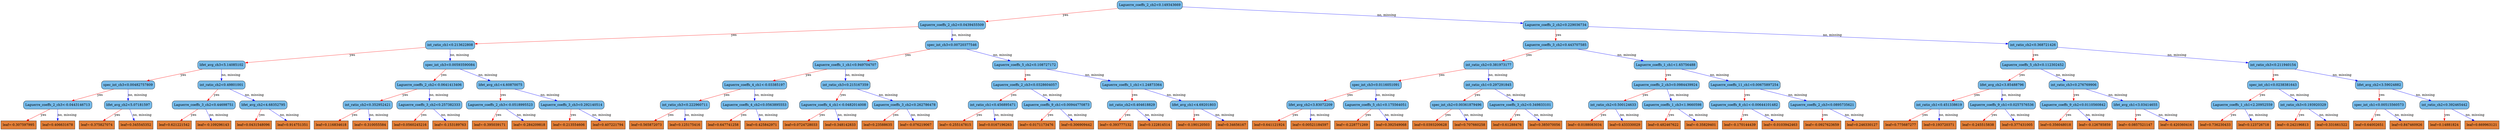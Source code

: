 digraph {
	graph [bb="0,0,8693,567",
		rankdir=TB
	];
	node [label="\N"];
	0	[fillcolor="#78bceb",
		height=0.5,
		label="Laguerre_coeffs_2_ch2<0.149343669",
		pos="4867.1,549",
		shape=box,
		style="filled, rounded",
		width=3.1076];
	1	[fillcolor="#78bceb",
		height=0.5,
		label="Laguerre_coeffs_2_ch2<0.0439455509",
		pos="3376.1,460.5",
		shape=box,
		style="filled, rounded",
		width=3.2014];
	0 -> 1	[color="#FF0000",
		label=yes,
		lp="4265.1,504.75",
		pos="e,3491.7,468.21 4754.8,541.48 4482.6,525.69 3789.5,485.48 3503,468.86"];
	2	[fillcolor="#78bceb",
		height=0.5,
		label="Laguerre_coeffs_2_ch2<0.229036734",
		pos="5625.1,460.5",
		shape=box,
		style="filled, rounded",
		width=3.1076];
	0 -> 2	[color="#0000FF",
		label="no, missing",
		lp="5346,504.75",
		pos="e,5513,474.3 4979.4,535.19 5119.2,519.24 5357.1,492.09 5501.8,475.57"];
	3	[fillcolor="#78bceb",
		height=0.5,
		label="int_ratio_ch1<0.213622808",
		pos="1562.1,372",
		shape=box,
		style="filled, rounded",
		width=2.3264];
	1 -> 3	[color="#FF0000",
		label=yes,
		lp="2641.1,416.25",
		pos="e,1646.3,377.01 3260.6,453.99 2926.6,438.06 1964.3,392.18 1657.4,377.54"];
	4	[fillcolor="#78bceb",
		height=0.5,
		label="spec_int_ch3<0.00720377546",
		pos="3376.1,372",
		shape=box,
		style="filled, rounded",
		width=2.5035];
	1 -> 4	[color="#0000FF",
		label="no, missing",
		lp="3408,416.25",
		pos="e,3376.1,390.35 3376.1,442.41 3376.1,430.76 3376.1,415.05 3376.1,401.52"];
	5	[fillcolor="#78bceb",
		height=0.5,
		label="Laguerre_coeffs_3_ch2<0.443707585",
		pos="5625.1,372",
		shape=box,
		style="filled, rounded",
		width=3.1076];
	2 -> 5	[color="#FF0000",
		label=yes,
		lp="5634.1,416.25",
		pos="e,5625.1,390.35 5625.1,442.41 5625.1,430.76 5625.1,415.05 5625.1,401.52"];
	6	[fillcolor="#78bceb",
		height=0.5,
		label="int_ratio_ch2<0.368721426",
		pos="7075.1,372",
		shape=box,
		style="filled, rounded",
		width=2.3264];
	2 -> 6	[color="#0000FF",
		label="no, missing",
		lp="6512,416.25",
		pos="e,6991.2,378.01 5737.4,452.8 6013.7,436.32 6722.8,394.02 6980,378.67"];
	7	[fillcolor="#78bceb",
		height=0.5,
		label="lifet_avg_ch3<5.14085102",
		pos="808.12,283.5",
		shape=box,
		style="filled, rounded",
		width=2.2639];
	3 -> 7	[color="#FF0000",
		label=yes,
		lp="1262.1,327.75",
		pos="e,889.97,293.89 1478.2,361.37 1336.1,345.07 1049.3,312.17 901.26,295.18"];
	8	[fillcolor="#78bceb",
		height=0.5,
		label="spec_int_ch3<0.00593590084",
		pos="1562.1,283.5",
		shape=box,
		style="filled, rounded",
		width=2.5035];
	3 -> 8	[color="#0000FF",
		label="no, missing",
		lp="1594,327.75",
		pos="e,1562.1,301.85 1562.1,353.91 1562.1,342.26 1562.1,326.55 1562.1,313.02"];
	9	[fillcolor="#78bceb",
		height=0.5,
		label="Laguerre_coeffs_1_ch1<0.949704707",
		pos="2924.1,283.5",
		shape=box,
		style="filled, rounded",
		width=3.1076];
	4 -> 9	[color="#FF0000",
		label=yes,
		lp="3200.1,327.75",
		pos="e,3015.5,301.99 3285.7,353.7 3211,339.39 3104.8,319.07 3026.8,304.15"];
	10	[fillcolor="#78bceb",
		height=0.5,
		label="Laguerre_coeffs_5_ch2<0.108727172",
		pos="3572.1,283.5",
		shape=box,
		style="filled, rounded",
		width=3.1076];
	4 -> 10	[color="#0000FF",
		label="no, missing",
		lp="3524,327.75",
		pos="e,3532.7,301.91 3415.3,353.7 3446.1,340.13 3489.1,321.16 3522.3,306.51"];
	15	[fillcolor="#78bceb",
		height=0.5,
		label="spec_int_ch3<0.00482757809",
		pos="441.12,195",
		shape=box,
		style="filled, rounded",
		width=2.5035];
	7 -> 15	[color="#FF0000",
		label=yes,
		lp="667.12,239.25",
		pos="e,515.15,213.45 734.3,265.1 674.17,250.93 589.23,230.91 526.25,216.06"];
	16	[fillcolor="#78bceb",
		height=0.5,
		label="int_ratio_ch2<0.49801001",
		pos="808.12,195",
		shape=box,
		style="filled, rounded",
		width=2.2326];
	7 -> 16	[color="#0000FF",
		label="no, missing",
		lp="840,239.25",
		pos="e,808.12,213.35 808.12,265.41 808.12,253.76 808.12,238.05 808.12,224.52"];
	17	[fillcolor="#78bceb",
		height=0.5,
		label="Laguerre_coeffs_2_ch2<-0.0641413406",
		pos="1490.1,195",
		shape=box,
		style="filled, rounded",
		width=3.2639];
	8 -> 17	[color="#FF0000",
		label=yes,
		lp="1542.1,239.25",
		pos="e,1504.6,213.35 1547.9,265.41 1537.6,253.05 1523.5,236.13 1511.8,222.08"];
	18	[fillcolor="#78bceb",
		height=0.5,
		label="lifet_avg_ch1<4.60870075",
		pos="1737.1,195",
		shape=box,
		style="filled, rounded",
		width=2.2639];
	8 -> 18	[color="#0000FF",
		label="no, missing",
		lp="1698,239.25",
		pos="e,1701.9,213.41 1597.1,265.2 1624.3,251.75 1662.3,232.99 1691.8,218.39"];
	31	[fillcolor="#78bceb",
		height=0.5,
		label="Laguerre_coeffs_2_ch3<-0.0443146713",
		pos="196.12,106.5",
		shape=box,
		style="filled, rounded",
		width=3.2639];
	15 -> 31	[color="#FF0000",
		label=yes,
		lp="350.12,150.75",
		pos="e,245.33,124.87 391.84,176.6 352.72,162.79 297.86,143.42 256.17,128.7"];
	32	[fillcolor="#78bceb",
		height=0.5,
		label="lifet_avg_ch2<5.07181597",
		pos="441.12,106.5",
		shape=box,
		style="filled, rounded",
		width=2.2639];
	15 -> 32	[color="#0000FF",
		label="no, missing",
		lp="473,150.75",
		pos="e,441.12,124.85 441.12,176.91 441.12,165.26 441.12,149.55 441.12,136.02"];
	33	[fillcolor="#78bceb",
		height=0.5,
		label="Laguerre_coeffs_3_ch2<0.44698751",
		pos="704.12,106.5",
		shape=box,
		style="filled, rounded",
		width=3.0139];
	16 -> 33	[color="#FF0000",
		label=yes,
		lp="775.12,150.75",
		pos="e,724.99,124.85 787.58,176.91 772.15,164.08 750.81,146.33 733.57,131.99"];
	34	[fillcolor="#78bceb",
		height=0.5,
		label="lifet_avg_ch2<4.68352795",
		pos="912.12,106.5",
		shape=box,
		style="filled, rounded",
		width=2.2639];
	16 -> 34	[color="#0000FF",
		label="no, missing",
		lp="902,150.75",
		pos="e,891.26,124.85 828.67,176.91 844.1,164.08 865.44,146.33 882.68,131.99"];
	63	[fillcolor="#e48038",
		height=0.5,
		label="leaf=-0.307597995",
		pos="60.125,18",
		shape=box,
		style=filled,
		width=1.6701];
	31 -> 63	[color="#FF0000",
		label=yes,
		lp="150.12,62.25",
		pos="e,87.273,36.267 168.93,88.203 148.27,75.062 119.63,56.846 96.92,42.403"];
	64	[fillcolor="#e48038",
		height=0.5,
		label="leaf=0.406631678",
		pos="196.12,18",
		shape=box,
		style=filled,
		width=1.6076];
	31 -> 64	[color="#0000FF",
		label="no, missing",
		lp="228,62.25",
		pos="e,196.12,36.35 196.12,88.41 196.12,76.758 196.12,61.047 196.12,47.519"];
	65	[fillcolor="#e48038",
		height=0.5,
		label="leaf=-0.375827074",
		pos="332.12,18",
		shape=box,
		style=filled,
		width=1.6701];
	32 -> 65	[color="#FF0000",
		label=yes,
		lp="406.12,62.25",
		pos="e,353.88,36.267 419.33,88.203 403.14,75.356 380.84,57.661 362.85,43.38"];
	66	[fillcolor="#e48038",
		height=0.5,
		label="leaf=0.345545352",
		pos="468.12,18",
		shape=box,
		style=filled,
		width=1.6076];
	32 -> 66	[color="#0000FF",
		label="no, missing",
		lp="489,62.25",
		pos="e,462.71,36.35 446.46,88.41 450.13,76.64 455.1,60.729 459.35,47.11"];
	67	[fillcolor="#e48038",
		height=0.5,
		label="leaf=0.621221542",
		pos="602.12,18",
		shape=box,
		style=filled,
		width=1.6076];
	33 -> 67	[color="#FF0000",
		label=yes,
		lp="672.12,62.25",
		pos="e,622.58,36.35 683.97,88.41 668.84,75.581 647.91,57.831 631.01,43.493"];
	68	[fillcolor="#e48038",
		height=0.5,
		label="leaf=-0.109296143",
		pos="738.12,18",
		shape=box,
		style=filled,
		width=1.6701];
	33 -> 68	[color="#0000FF",
		label="no, missing",
		lp="757,62.25",
		pos="e,731.31,36.35 710.84,88.41 715.52,76.522 721.85,60.41 727.24,46.702"];
	69	[fillcolor="#e48038",
		height=0.5,
		label="leaf=0.0431548096",
		pos="877.12,18",
		shape=box,
		style=filled,
		width=1.7014];
	34 -> 69	[color="#FF0000",
		label=yes,
		lp="907.12,62.25",
		pos="e,884.15,36.35 905.21,88.41 900.4,76.522 893.88,60.41 888.33,46.702"];
	70	[fillcolor="#e48038",
		height=0.5,
		label="leaf=0.914751351",
		pos="1014.1,18",
		shape=box,
		style=filled,
		width=1.6076];
	34 -> 70	[color="#0000FF",
		label="no, missing",
		lp="1005,62.25",
		pos="e,993.67,36.35 932.28,88.41 947.41,75.581 968.34,57.831 985.24,43.493"];
	35	[fillcolor="#78bceb",
		height=0.5,
		label="int_ratio_ch2<0.352952421",
		pos="1276.1,106.5",
		shape=box,
		style="filled, rounded",
		width=2.3264];
	17 -> 35	[color="#FF0000",
		label=yes,
		lp="1412.1,150.75",
		pos="e,1319.1,124.87 1447.1,176.6 1413.2,162.9 1365.8,143.75 1329.5,129.08"];
	36	[fillcolor="#78bceb",
		height=0.5,
		label="Laguerre_coeffs_3_ch2<0.257382333",
		pos="1490.1,106.5",
		shape=box,
		style="filled, rounded",
		width=3.1076];
	17 -> 36	[color="#0000FF",
		label="no, missing",
		lp="1522,150.75",
		pos="e,1490.1,124.85 1490.1,176.91 1490.1,165.26 1490.1,149.55 1490.1,136.02"];
	37	[fillcolor="#78bceb",
		height=0.5,
		label="Laguerre_coeffs_2_ch3<-0.0518995523",
		pos="1737.1,106.5",
		shape=box,
		style="filled, rounded",
		width=3.2639];
	18 -> 37	[color="#FF0000",
		label=yes,
		lp="1746.1,150.75",
		pos="e,1737.1,124.85 1737.1,176.91 1737.1,165.26 1737.1,149.55 1737.1,136.02"];
	38	[fillcolor="#78bceb",
		height=0.5,
		label="Laguerre_coeffs_3_ch3<0.292140514",
		pos="1984.1,106.5",
		shape=box,
		style="filled, rounded",
		width=3.1076];
	18 -> 38	[color="#0000FF",
		label="no, missing",
		lp="1915,150.75",
		pos="e,1934.5,124.87 1786.8,176.6 1826.3,162.76 1881.8,143.34 1923.9,128.61"];
	71	[fillcolor="#e48038",
		height=0.5,
		label="leaf=0.116834618",
		pos="1148.1,18",
		shape=box,
		style=filled,
		width=1.6076];
	35 -> 71	[color="#FF0000",
		label=yes,
		lp="1233.1,62.25",
		pos="e,1173.7,36.267 1250.5,88.203 1231.2,75.12 1204.4,57.01 1183,42.597"];
	72	[fillcolor="#e48038",
		height=0.5,
		label="leaf=-0.310055584",
		pos="1284.1,18",
		shape=box,
		style=filled,
		width=1.6701];
	35 -> 72	[color="#0000FF",
		label="no, missing",
		lp="1313,62.25",
		pos="e,1282.5,36.35 1277.7,88.41 1278.8,76.758 1280.2,61.047 1281.5,47.519"];
	73	[fillcolor="#e48038",
		height=0.5,
		label="leaf=0.0560245216",
		pos="1423.1,18",
		shape=box,
		style=filled,
		width=1.7014];
	36 -> 73	[color="#FF0000",
		label=yes,
		lp="1472.1,62.25",
		pos="e,1436.6,36.35 1476.9,88.41 1467.3,76.051 1454.2,59.127 1443.3,45.085"];
	74	[fillcolor="#e48038",
		height=0.5,
		label="leaf=-0.153189763",
		pos="1562.1,18",
		shape=box,
		style=filled,
		width=1.6701];
	36 -> 74	[color="#0000FF",
		label="no, missing",
		lp="1565,62.25",
		pos="e,1547.7,36.35 1504.3,88.41 1514.6,76.051 1528.7,59.127 1540.4,45.085"];
	75	[fillcolor="#e48038",
		height=0.5,
		label="leaf=-0.395039171",
		pos="1700.1,18",
		shape=box,
		style=filled,
		width=1.6701];
	37 -> 75	[color="#FF0000",
		label=yes,
		lp="1731.1,62.25",
		pos="e,1707.5,36.35 1729.8,88.41 1724.7,76.522 1717.8,60.41 1712,46.702"];
	76	[fillcolor="#e48038",
		height=0.5,
		label="leaf=-0.284209818",
		pos="1838.1,18",
		shape=box,
		style=filled,
		width=1.6701];
	37 -> 76	[color="#0000FF",
		label="no, missing",
		lp="1829,62.25",
		pos="e,1817.9,36.35 1757.1,88.41 1772.1,75.581 1792.8,57.831 1809.5,43.493"];
	77	[fillcolor="#e48038",
		height=0.5,
		label="leaf=-0.213554606",
		pos="1976.1,18",
		shape=box,
		style=filled,
		width=1.6701];
	38 -> 77	[color="#FF0000",
		label=yes,
		lp="1990.1,62.25",
		pos="e,1977.7,36.35 1982.5,88.41 1981.5,76.758 1980,61.047 1978.8,47.519"];
	78	[fillcolor="#e48038",
		height=0.5,
		label="leaf=0.407221794",
		pos="2112.1,18",
		shape=box,
		style=filled,
		width=1.6076];
	38 -> 78	[color="#0000FF",
		label="no, missing",
		lp="2092,62.25",
		pos="e,2086.6,36.267 2009.7,88.203 2029.1,75.12 2055.9,57.01 2077.2,42.597"];
	19	[fillcolor="#78bceb",
		height=0.5,
		label="Laguerre_coeffs_4_ch1<-0.03385197",
		pos="2622.1,195",
		shape=box,
		style="filled, rounded",
		width=3.0764];
	9 -> 19	[color="#FF0000",
		label=yes,
		lp="2810.1,239.25",
		pos="e,2683,213.45 2863.4,265.1 2814.4,251.07 2745.4,231.32 2693.8,216.53"];
	20	[fillcolor="#78bceb",
		height=0.5,
		label="int_ratio_ch3<0.215167359",
		pos="2924.1,195",
		shape=box,
		style="filled, rounded",
		width=2.3264];
	9 -> 20	[color="#0000FF",
		label="no, missing",
		lp="2956,239.25",
		pos="e,2924.1,213.35 2924.1,265.41 2924.1,253.76 2924.1,238.05 2924.1,224.52"];
	21	[fillcolor="#78bceb",
		height=0.5,
		label="Laguerre_coeffs_2_ch3<0.0328604057",
		pos="3572.1,195",
		shape=box,
		style="filled, rounded",
		width=3.2014];
	10 -> 21	[color="#FF0000",
		label=yes,
		lp="3581.1,239.25",
		pos="e,3572.1,213.35 3572.1,265.41 3572.1,253.76 3572.1,238.05 3572.1,224.52"];
	22	[fillcolor="#78bceb",
		height=0.5,
		label="Laguerre_coeffs_1_ch1<1.24873364",
		pos="3928.1,195",
		shape=box,
		style="filled, rounded",
		width=3.0139];
	10 -> 22	[color="#0000FF",
		label="no, missing",
		lp="3814,239.25",
		pos="e,3856.3,213.45 3643.7,265.1 3701.9,250.96 3784.1,230.99 3845.2,216.15"];
	39	[fillcolor="#78bceb",
		height=0.5,
		label="int_ratio_ch3<0.222960711",
		pos="2380.1,106.5",
		shape=box,
		style="filled, rounded",
		width=2.3264];
	19 -> 39	[color="#FF0000",
		label=yes,
		lp="2532.1,150.75",
		pos="e,2428.7,124.87 2573.4,176.6 2534.8,162.79 2480.6,143.42 2439.4,128.7"];
	40	[fillcolor="#78bceb",
		height=0.5,
		label="Laguerre_coeffs_4_ch2<0.0563895553",
		pos="2622.1,106.5",
		shape=box,
		style="filled, rounded",
		width=3.2014];
	19 -> 40	[color="#0000FF",
		label="no, missing",
		lp="2654,150.75",
		pos="e,2622.1,124.85 2622.1,176.91 2622.1,165.26 2622.1,149.55 2622.1,136.02"];
	41	[fillcolor="#78bceb",
		height=0.5,
		label="Laguerre_coeffs_4_ch1<-0.0482014008",
		pos="2880.1,106.5",
		shape=box,
		style="filled, rounded",
		width=3.2639];
	20 -> 41	[color="#FF0000",
		label=yes,
		lp="2915.1,150.75",
		pos="e,2889,124.85 2915.4,176.91 2909.3,164.9 2901,148.59 2894,134.8"];
	42	[fillcolor="#78bceb",
		height=0.5,
		label="Laguerre_coeffs_3_ch2<0.262786478",
		pos="3127.1,106.5",
		shape=box,
		style="filled, rounded",
		width=3.1076];
	20 -> 42	[color="#0000FF",
		label="no, missing",
		lp="3076,150.75",
		pos="e,3086.3,124.91 2964.7,176.7 2996.7,163.08 3041.5,143.99 3075.9,129.32"];
	79	[fillcolor="#e48038",
		height=0.5,
		label="leaf=0.565872073",
		pos="2246.1,18",
		shape=box,
		style=filled,
		width=1.6076];
	39 -> 79	[color="#FF0000",
		label=yes,
		lp="2335.1,62.25",
		pos="e,2272.9,36.267 2353.3,88.203 2333,75.062 2304.8,56.846 2282.4,42.403"];
	80	[fillcolor="#e48038",
		height=0.5,
		label="leaf=0.125175416",
		pos="2380.1,18",
		shape=box,
		style=filled,
		width=1.6076];
	39 -> 80	[color="#0000FF",
		label="no, missing",
		lp="2412,62.25",
		pos="e,2380.1,36.35 2380.1,88.41 2380.1,76.758 2380.1,61.047 2380.1,47.519"];
	81	[fillcolor="#e48038",
		height=0.5,
		label="leaf=0.647741258",
		pos="2514.1,18",
		shape=box,
		style=filled,
		width=1.6076];
	40 -> 81	[color="#FF0000",
		label=yes,
		lp="2587.1,62.25",
		pos="e,2535.7,36.267 2600.5,88.203 2584.5,75.356 2562.4,57.661 2544.6,43.38"];
	82	[fillcolor="#e48038",
		height=0.5,
		label="leaf=0.425842971",
		pos="2648.1,18",
		shape=box,
		style=filled,
		width=1.6076];
	40 -> 82	[color="#0000FF",
		label="no, missing",
		lp="2670,62.25",
		pos="e,2642.9,36.35 2627.3,88.41 2630.8,76.64 2635.6,60.729 2639.7,47.11"];
	83	[fillcolor="#e48038",
		height=0.5,
		label="leaf=0.0724728033",
		pos="2785.1,18",
		shape=box,
		style=filled,
		width=1.7014];
	41 -> 83	[color="#FF0000",
		label=yes,
		lp="2851.1,62.25",
		pos="e,2804.2,36.35 2861.4,88.41 2847.4,75.698 2828.1,58.157 2812.5,43.889"];
	84	[fillcolor="#e48038",
		height=0.5,
		label="leaf=0.348142833",
		pos="2922.1,18",
		shape=box,
		style=filled,
		width=1.6076];
	41 -> 84	[color="#0000FF",
		label="no, missing",
		lp="2937,62.25",
		pos="e,2913.7,36.35 2888.4,88.41 2894.2,76.522 2902,60.41 2908.7,46.702"];
	85	[fillcolor="#e48038",
		height=0.5,
		label="leaf=0.23588635",
		pos="3052.1,18",
		shape=box,
		style=filled,
		width=1.5139];
	42 -> 85	[color="#FF0000",
		label=yes,
		lp="3106.1,62.25",
		pos="e,3067.2,36.35 3112.3,88.41 3101.5,75.934 3086.6,58.805 3074.4,44.685"];
	86	[fillcolor="#e48038",
		height=0.5,
		label="leaf=-0.076219067",
		pos="3185.1,18",
		shape=box,
		style=filled,
		width=1.6701];
	42 -> 86	[color="#0000FF",
		label="no, missing",
		lp="3194,62.25",
		pos="e,3173.5,36.35 3138.6,88.41 3146.7,76.287 3157.8,59.77 3167.1,45.89"];
	43	[fillcolor="#78bceb",
		height=0.5,
		label="int_ratio_ch1<0.456895471",
		pos="3424.1,106.5",
		shape=box,
		style="filled, rounded",
		width=2.3264];
	21 -> 43	[color="#FF0000",
		label=yes,
		lp="3521.1,150.75",
		pos="e,3453.9,124.91 3542.5,176.7 3519.9,163.49 3488.5,145.14 3463.7,130.66"];
	44	[fillcolor="#78bceb",
		height=0.5,
		label="Laguerre_coeffs_9_ch1<0.00944770873",
		pos="3644.1,106.5",
		shape=box,
		style="filled, rounded",
		width=3.2951];
	21 -> 44	[color="#0000FF",
		label="no, missing",
		lp="3647,150.75",
		pos="e,3629.7,124.85 3586.3,176.91 3596.6,164.55 3610.7,147.63 3622.4,133.58"];
	45	[fillcolor="#78bceb",
		height=0.5,
		label="int_ratio_ch2<0.404618829",
		pos="3928.1,106.5",
		shape=box,
		style="filled, rounded",
		width=2.3264];
	22 -> 45	[color="#FF0000",
		label=yes,
		lp="3937.1,150.75",
		pos="e,3928.1,124.85 3928.1,176.91 3928.1,165.26 3928.1,149.55 3928.1,136.02"];
	46	[fillcolor="#78bceb",
		height=0.5,
		label="lifet_avg_ch1<4.69201803",
		pos="4152.1,106.5",
		shape=box,
		style="filled, rounded",
		width=2.2639];
	22 -> 46	[color="#0000FF",
		label="no, missing",
		lp="4093,150.75",
		pos="e,4107.1,124.87 3973.2,176.6 4008.8,162.85 4058.7,143.58 4096.7,128.89"];
	87	[fillcolor="#e48038",
		height=0.5,
		label="leaf=-0.255147815",
		pos="3323.1,18",
		shape=box,
		style=filled,
		width=1.6701];
	43 -> 87	[color="#FF0000",
		label=yes,
		lp="3392.1,62.25",
		pos="e,3343.4,36.35 3404.2,88.41 3389.2,75.581 3368.5,57.831 3351.7,43.493"];
	88	[fillcolor="#e48038",
		height=0.5,
		label="leaf=0.0167196263",
		pos="3462.1,18",
		shape=box,
		style=filled,
		width=1.7014];
	43 -> 88	[color="#0000FF",
		label="no, missing",
		lp="3479,62.25",
		pos="e,3454.5,36.35 3431.6,88.41 3436.9,76.522 3443.9,60.41 3450,46.702"];
	89	[fillcolor="#e48038",
		height=0.5,
		label="leaf=-0.0171173476",
		pos="3605.1,18",
		shape=box,
		style=filled,
		width=1.7639];
	44 -> 89	[color="#FF0000",
		label=yes,
		lp="3637.1,62.25",
		pos="e,3612.9,36.35 3636.4,88.41 3631.1,76.522 3623.8,60.41 3617.6,46.702"];
	90	[fillcolor="#e48038",
		height=0.5,
		label="leaf=0.306909442",
		pos="3744.1,18",
		shape=box,
		style=filled,
		width=1.6076];
	44 -> 90	[color="#0000FF",
		label="no, missing",
		lp="3735,62.25",
		pos="e,3724.1,36.35 3663.9,88.41 3678.7,75.581 3699.2,57.831 3715.8,43.493"];
	91	[fillcolor="#e48038",
		height=0.5,
		label="leaf=-0.393777132",
		pos="3880.1,18",
		shape=box,
		style=filled,
		width=1.6701];
	45 -> 91	[color="#FF0000",
		label=yes,
		lp="3918.1,62.25",
		pos="e,3889.8,36.35 3918.6,88.41 3912,76.405 3902.9,60.091 3895.3,46.295"];
	92	[fillcolor="#e48038",
		height=0.5,
		label="leaf=0.122814514",
		pos="4016.1,18",
		shape=box,
		style=filled,
		width=1.6076];
	45 -> 92	[color="#0000FF",
		label="no, missing",
		lp="4012,62.25",
		pos="e,3998.5,36.35 3945.5,88.41 3958.3,75.816 3976,58.481 3990.4,44.286"];
	93	[fillcolor="#e48038",
		height=0.5,
		label="leaf=-0.190120503",
		pos="4152.1,18",
		shape=box,
		style=filled,
		width=1.6701];
	46 -> 93	[color="#FF0000",
		label=yes,
		lp="4161.1,62.25",
		pos="e,4152.1,36.35 4152.1,88.41 4152.1,76.758 4152.1,61.047 4152.1,47.519"];
	94	[fillcolor="#e48038",
		height=0.5,
		label="leaf=0.34656167",
		pos="4285.1,18",
		shape=box,
		style=filled,
		width=1.5139];
	46 -> 94	[color="#0000FF",
		label="no, missing",
		lp="4263,62.25",
		pos="e,4258.6,36.267 4178.7,88.203 4198.9,75.062 4226.9,56.846 4249.1,42.403"];
	11	[fillcolor="#78bceb",
		height=0.5,
		label="int_ratio_ch2<0.381973177",
		pos="5144.1,283.5",
		shape=box,
		style="filled, rounded",
		width=2.3264];
	5 -> 11	[color="#FF0000",
		label=yes,
		lp="5437.1,327.75",
		pos="e,5228.2,299.61 5528.1,353.55 5444,338.43 5323,316.67 5239.5,301.64"];
	12	[fillcolor="#78bceb",
		height=0.5,
		label="Laguerre_coeffs_1_ch1<1.65756488",
		pos="5813.1,283.5",
		shape=box,
		style="filled, rounded",
		width=3.0139];
	5 -> 12	[color="#0000FF",
		label="no, missing",
		lp="5768,327.75",
		pos="e,5775.3,301.91 5662.7,353.7 5692.1,340.19 5733.1,321.32 5764.9,306.7"];
	13	[fillcolor="#78bceb",
		height=0.5,
		label="Laguerre_coeffs_5_ch3<0.112302452",
		pos="7075.1,283.5",
		shape=box,
		style="filled, rounded",
		width=3.1076];
	6 -> 13	[color="#FF0000",
		label=yes,
		lp="7084.1,327.75",
		pos="e,7075.1,301.85 7075.1,353.91 7075.1,342.26 7075.1,326.55 7075.1,313.02"];
	14	[fillcolor="#78bceb",
		height=0.5,
		label="int_ratio_ch3<0.211940154",
		pos="7910.1,283.5",
		shape=box,
		style="filled, rounded",
		width=2.3264];
	6 -> 14	[color="#0000FF",
		label="no, missing",
		lp="7600,327.75",
		pos="e,7826,293.22 7159,362.31 7315.4,346.11 7650.4,311.41 7814.9,294.36"];
	23	[fillcolor="#78bceb",
		height=0.5,
		label="spec_int_ch3<0.0116051091",
		pos="4786.1,195",
		shape=box,
		style="filled, rounded",
		width=2.4097];
	11 -> 23	[color="#FF0000",
		label=yes,
		lp="5007.1,239.25",
		pos="e,4858.3,213.45 5072.1,265.1 5013.5,250.93 4930.6,230.91 4869.2,216.06"];
	24	[fillcolor="#78bceb",
		height=0.5,
		label="int_ratio_ch1<0.297291845",
		pos="5144.1,195",
		shape=box,
		style="filled, rounded",
		width=2.3264];
	11 -> 24	[color="#0000FF",
		label="no, missing",
		lp="5176,239.25",
		pos="e,5144.1,213.35 5144.1,265.41 5144.1,253.76 5144.1,238.05 5144.1,224.52"];
	25	[fillcolor="#78bceb",
		height=0.5,
		label="Laguerre_coeffs_2_ch3<0.0984439924",
		pos="5813.1,195",
		shape=box,
		style="filled, rounded",
		width=3.2014];
	12 -> 25	[color="#FF0000",
		label=yes,
		lp="5822.1,239.25",
		pos="e,5813.1,213.35 5813.1,265.41 5813.1,253.76 5813.1,238.05 5813.1,224.52"];
	26	[fillcolor="#78bceb",
		height=0.5,
		label="Laguerre_coeffs_11_ch1<0.00675897254",
		pos="6070.1,195",
		shape=box,
		style="filled, rounded",
		width=3.3889];
	12 -> 26	[color="#0000FF",
		label="no, missing",
		lp="5997,239.25",
		pos="e,6018.5,213.37 5864.8,265.1 5906,251.23 5963.9,231.75 6007.7,217.01"];
	47	[fillcolor="#78bceb",
		height=0.5,
		label="lifet_avg_ch2<3.83072209",
		pos="4558.1,106.5",
		shape=box,
		style="filled, rounded",
		width=2.2639];
	23 -> 47	[color="#FF0000",
		label=yes,
		lp="4702.1,150.75",
		pos="e,4603.9,124.87 4740.3,176.6 4704,162.85 4653.2,143.58 4614.5,128.89"];
	48	[fillcolor="#78bceb",
		height=0.5,
		label="Laguerre_coeffs_5_ch1<0.175564051",
		pos="4786.1,106.5",
		shape=box,
		style="filled, rounded",
		width=3.1076];
	23 -> 48	[color="#0000FF",
		label="no, missing",
		lp="4818,150.75",
		pos="e,4786.1,124.85 4786.1,176.91 4786.1,165.26 4786.1,149.55 4786.1,136.02"];
	49	[fillcolor="#78bceb",
		height=0.5,
		label="spec_int_ch2<0.00361879496",
		pos="5068.1,106.5",
		shape=box,
		style="filled, rounded",
		width=2.5035];
	24 -> 49	[color="#FF0000",
		label=yes,
		lp="5122.1,150.75",
		pos="e,5083.4,124.85 5129.1,176.91 5118.1,164.43 5103.1,147.3 5090.7,133.18"];
	50	[fillcolor="#78bceb",
		height=0.5,
		label="Laguerre_coeffs_3_ch2<0.349833101",
		pos="5288.1,106.5",
		shape=box,
		style="filled, rounded",
		width=3.1076];
	24 -> 50	[color="#0000FF",
		label="no, missing",
		lp="5261,150.75",
		pos="e,5259.4,124.77 5172.9,176.7 5195,163.44 5225.7,145.02 5249.8,130.51"];
	95	[fillcolor="#e48038",
		height=0.5,
		label="leaf=0.641121924",
		pos="4415.1,18",
		shape=box,
		style=filled,
		width=1.6076];
	47 -> 95	[color="#FF0000",
		label=yes,
		lp="4509.1,62.25",
		pos="e,4443.7,36.267 4529.5,88.203 4507.7,75.003 4477.4,56.683 4453.5,42.209"];
	96	[fillcolor="#e48038",
		height=0.5,
		label="leaf=-0.00521184597",
		pos="4558.1,18",
		shape=box,
		style=filled,
		width=1.8576];
	47 -> 96	[color="#0000FF",
		label="no, missing",
		lp="4590,62.25",
		pos="e,4558.1,36.35 4558.1,88.41 4558.1,76.758 4558.1,61.047 4558.1,47.519"];
	97	[fillcolor="#e48038",
		height=0.5,
		label="leaf=-0.228771269",
		pos="4703.1,18",
		shape=box,
		style=filled,
		width=1.6701];
	48 -> 97	[color="#FF0000",
		label=yes,
		lp="4761.1,62.25",
		pos="e,4719.8,36.35 4769.7,88.41 4757.6,75.816 4741,58.481 4727.4,44.286"];
	98	[fillcolor="#e48038",
		height=0.5,
		label="leaf=0.392549068",
		pos="4839.1,18",
		shape=box,
		style=filled,
		width=1.6076];
	48 -> 98	[color="#0000FF",
		label="no, missing",
		lp="4850,62.25",
		pos="e,4828.5,36.35 4796.6,88.41 4804,76.287 4814.1,59.77 4822.6,45.89"];
	99	[fillcolor="#e48038",
		height=0.5,
		label="leaf=0.0393200628",
		pos="4976.1,18",
		shape=box,
		style=filled,
		width=1.7014];
	49 -> 99	[color="#FF0000",
		label=yes,
		lp="5040.1,62.25",
		pos="e,4994.6,36.35 5049.9,88.41 5036.4,75.698 5017.8,58.157 5002.6,43.889"];
	100	[fillcolor="#e48038",
		height=0.5,
		label="leaf=0.707660258",
		pos="5113.1,18",
		shape=box,
		style=filled,
		width=1.6076];
	49 -> 100	[color="#0000FF",
		label="no, missing",
		lp="5127,62.25",
		pos="e,5104.1,36.35 5077,88.41 5083.3,76.405 5091.7,60.091 5098.9,46.295"];
	101	[fillcolor="#e48038",
		height=0.5,
		label="leaf=0.61288476",
		pos="5243.1,18",
		shape=box,
		style=filled,
		width=1.5139];
	50 -> 101	[color="#FF0000",
		label=yes,
		lp="5279.1,62.25",
		pos="e,5252.2,36.35 5279.2,88.41 5273,76.405 5264.5,60.091 5257.3,46.295"];
	102	[fillcolor="#e48038",
		height=0.5,
		label="leaf=0.385070056",
		pos="5373.1,18",
		shape=box,
		style=filled,
		width=1.6076];
	50 -> 102	[color="#0000FF",
		label="no, missing",
		lp="5371,62.25",
		pos="e,5356.1,36.35 5304.9,88.41 5317.3,75.816 5334.3,58.481 5348.3,44.286"];
	51	[fillcolor="#78bceb",
		height=0.5,
		label="int_ratio_ch2<0.500124633",
		pos="5616.1,106.5",
		shape=box,
		style="filled, rounded",
		width=2.3264];
	25 -> 51	[color="#FF0000",
		label=yes,
		lp="5742.1,150.75",
		pos="e,5655.8,124.91 5773.7,176.7 5742.8,163.13 5699.6,144.16 5666.2,129.51"];
	52	[fillcolor="#78bceb",
		height=0.5,
		label="Laguerre_coeffs_1_ch3<1.9660598",
		pos="5823.1,106.5",
		shape=box,
		style="filled, rounded",
		width=2.9201];
	25 -> 52	[color="#0000FF",
		label="no, missing",
		lp="5851,150.75",
		pos="e,5821.1,124.85 5815.1,176.91 5816.4,165.26 5818.3,149.55 5819.8,136.02"];
	53	[fillcolor="#78bceb",
		height=0.5,
		label="Laguerre_coeffs_8_ch1<-0.00644101482",
		pos="6070.1,106.5",
		shape=box,
		style="filled, rounded",
		width=3.3576];
	26 -> 53	[color="#FF0000",
		label=yes,
		lp="6079.1,150.75",
		pos="e,6070.1,124.85 6070.1,176.91 6070.1,165.26 6070.1,149.55 6070.1,136.02"];
	54	[fillcolor="#78bceb",
		height=0.5,
		label="Laguerre_coeffs_2_ch3<0.0895735621",
		pos="6340.1,106.5",
		shape=box,
		style="filled, rounded",
		width=3.2014];
	26 -> 54	[color="#0000FF",
		label="no, missing",
		lp="6262,150.75",
		pos="e,6285.9,124.87 6124.4,176.6 6167.9,162.67 6229,143.09 6275.1,128.32"];
	103	[fillcolor="#e48038",
		height=0.5,
		label="leaf=-0.0188083034",
		pos="5512.1,18",
		shape=box,
		style=filled,
		width=1.7639];
	51 -> 103	[color="#FF0000",
		label=yes,
		lp="5583.1,62.25",
		pos="e,5533,36.35 5595.6,88.41 5580.2,75.581 5558.8,57.831 5541.6,43.493"];
	104	[fillcolor="#e48038",
		height=0.5,
		label="leaf=0.433330029",
		pos="5651.1,18",
		shape=box,
		style=filled,
		width=1.6076];
	51 -> 104	[color="#0000FF",
		label="no, missing",
		lp="5669,62.25",
		pos="e,5644.1,36.35 5623,88.41 5627.9,76.522 5634.4,60.41 5639.9,46.702"];
	105	[fillcolor="#e48038",
		height=0.5,
		label="leaf=0.482467622",
		pos="5785.1,18",
		shape=box,
		style=filled,
		width=1.6076];
	52 -> 105	[color="#FF0000",
		label=yes,
		lp="5817.1,62.25",
		pos="e,5792.7,36.35 5815.6,88.41 5810.4,76.522 5803.3,60.41 5797.3,46.702"];
	106	[fillcolor="#e48038",
		height=0.5,
		label="leaf=-0.35829401",
		pos="5918.1,18",
		shape=box,
		style=filled,
		width=1.5764];
	52 -> 106	[color="#0000FF",
		label="no, missing",
		lp="5912,62.25",
		pos="e,5899.1,36.35 5841.9,88.41 5855.9,75.698 5875.1,58.157 5890.8,43.889"];
	107	[fillcolor="#e48038",
		height=0.5,
		label="leaf=-0.170144439",
		pos="6053.1,18",
		shape=box,
		style=filled,
		width=1.6701];
	53 -> 107	[color="#FF0000",
		label=yes,
		lp="6073.1,62.25",
		pos="e,6056.5,36.35 6066.8,88.41 6064.5,76.758 6061.4,61.047 6058.7,47.519"];
	108	[fillcolor="#e48038",
		height=0.5,
		label="leaf=-0.0103942463",
		pos="6195.1,18",
		shape=box,
		style=filled,
		width=1.7639];
	53 -> 108	[color="#0000FF",
		label="no, missing",
		lp="6176,62.25",
		pos="e,6170.2,36.267 6095.1,88.203 6113.9,75.179 6140,57.173 6160.7,42.792"];
	109	[fillcolor="#e48038",
		height=0.5,
		label="leaf=-0.0927623659",
		pos="6340.1,18",
		shape=box,
		style=filled,
		width=1.7639];
	54 -> 109	[color="#FF0000",
		label=yes,
		lp="6349.1,62.25",
		pos="e,6340.1,36.35 6340.1,88.41 6340.1,76.758 6340.1,61.047 6340.1,47.519"];
	110	[fillcolor="#e48038",
		height=0.5,
		label="leaf=0.246330127",
		pos="6479.1,18",
		shape=box,
		style=filled,
		width=1.6076];
	54 -> 110	[color="#0000FF",
		label="no, missing",
		lp="6454,62.25",
		pos="e,6451.4,36.267 6367.9,88.203 6389.1,75.003 6418.6,56.683 6441.8,42.209"];
	27	[fillcolor="#78bceb",
		height=0.5,
		label="lifet_avg_ch2<3.85488796",
		pos="6965.1,195",
		shape=box,
		style="filled, rounded",
		width=2.2639];
	13 -> 27	[color="#FF0000",
		label=yes,
		lp="7039.1,239.25",
		pos="e,6987.1,213.27 7053.1,265.2 7036.8,252.36 7014.3,234.66 6996.1,220.38"];
	28	[fillcolor="#78bceb",
		height=0.5,
		label="int_ratio_ch3<0.276769906",
		pos="7215.1,195",
		shape=box,
		style="filled, rounded",
		width=2.3264];
	13 -> 28	[color="#0000FF",
		label="no, missing",
		lp="7190,239.25",
		pos="e,7187.2,213.27 7103.1,265.2 7124.5,252 7154.1,233.68 7177.6,219.21"];
	29	[fillcolor="#78bceb",
		height=0.5,
		label="spec_int_ch1<0.0238381643",
		pos="7910.1,195",
		shape=box,
		style="filled, rounded",
		width=2.4097];
	14 -> 29	[color="#FF0000",
		label=yes,
		lp="7919.1,239.25",
		pos="e,7910.1,213.35 7910.1,265.41 7910.1,253.76 7910.1,238.05 7910.1,224.52"];
	30	[fillcolor="#78bceb",
		height=0.5,
		label="lifet_avg_ch2<3.59024882",
		pos="8279.1,195",
		shape=box,
		style="filled, rounded",
		width=2.2639];
	14 -> 30	[color="#0000FF",
		label="no, missing",
		lp="8160,239.25",
		pos="e,8204.7,213.45 7984.4,265.1 8044.8,250.93 8130.2,230.91 8193.5,216.06"];
	55	[fillcolor="#78bceb",
		height=0.5,
		label="int_ratio_ch1<0.451338619",
		pos="6747.1,106.5",
		shape=box,
		style="filled, rounded",
		width=2.3264];
	27 -> 55	[color="#FF0000",
		label=yes,
		lp="6885.1,150.75",
		pos="e,6790.9,124.87 6921.3,176.6 6886.8,162.9 6838.5,143.75 6801.5,129.08"];
	56	[fillcolor="#78bceb",
		height=0.5,
		label="Laguerre_coeffs_9_ch1<0.0257576536",
		pos="6965.1,106.5",
		shape=box,
		style="filled, rounded",
		width=3.2014];
	27 -> 56	[color="#0000FF",
		label="no, missing",
		lp="6997,150.75",
		pos="e,6965.1,124.85 6965.1,176.91 6965.1,165.26 6965.1,149.55 6965.1,136.02"];
	57	[fillcolor="#78bceb",
		height=0.5,
		label="Laguerre_coeffs_9_ch2<0.0110560842",
		pos="7215.1,106.5",
		shape=box,
		style="filled, rounded",
		width=3.2014];
	28 -> 57	[color="#FF0000",
		label=yes,
		lp="7224.1,150.75",
		pos="e,7215.1,124.85 7215.1,176.91 7215.1,165.26 7215.1,149.55 7215.1,136.02"];
	58	[fillcolor="#78bceb",
		height=0.5,
		label="lifet_avg_ch1<3.03414655",
		pos="7431.1,106.5",
		shape=box,
		style="filled, rounded",
		width=2.2639];
	28 -> 58	[color="#0000FF",
		label="no, missing",
		lp="7375,150.75",
		pos="e,7387.7,124.87 7258.6,176.6 7292.8,162.9 7340.6,143.75 7377.2,129.08"];
	111	[fillcolor="#e48038",
		height=0.5,
		label="leaf=0.775687277",
		pos="6613.1,18",
		shape=box,
		style=filled,
		width=1.6076];
	55 -> 111	[color="#FF0000",
		label=yes,
		lp="6702.1,62.25",
		pos="e,6639.9,36.267 6720.3,88.203 6700,75.062 6671.8,56.846 6649.4,42.403"];
	112	[fillcolor="#e48038",
		height=0.5,
		label="leaf=0.193720371",
		pos="6747.1,18",
		shape=box,
		style=filled,
		width=1.6076];
	55 -> 112	[color="#0000FF",
		label="no, missing",
		lp="6779,62.25",
		pos="e,6747.1,36.35 6747.1,88.41 6747.1,76.758 6747.1,61.047 6747.1,47.519"];
	113	[fillcolor="#e48038",
		height=0.5,
		label="leaf=-0.245515838",
		pos="6883.1,18",
		shape=box,
		style=filled,
		width=1.6701];
	56 -> 113	[color="#FF0000",
		label=yes,
		lp="6941.1,62.25",
		pos="e,6899.6,36.35 6948.9,88.41 6937.1,75.934 6920.9,58.805 6907.5,44.685"];
	114	[fillcolor="#e48038",
		height=0.5,
		label="leaf=0.377431005",
		pos="7019.1,18",
		shape=box,
		style=filled,
		width=1.6076];
	56 -> 114	[color="#0000FF",
		label="no, missing",
		lp="7029,62.25",
		pos="e,7008.3,36.35 6975.8,88.41 6983.4,76.287 6993.7,59.77 7002.3,45.89"];
	115	[fillcolor="#e48038",
		height=0.5,
		label="leaf=0.356048018",
		pos="7153.1,18",
		shape=box,
		style=filled,
		width=1.6076];
	57 -> 115	[color="#FF0000",
		label=yes,
		lp="7199.1,62.25",
		pos="e,7165.6,36.35 7202.9,88.41 7194.1,76.169 7182.1,59.449 7172.1,45.487"];
	116	[fillcolor="#e48038",
		height=0.5,
		label="leaf=-0.126785859",
		pos="7289.1,18",
		shape=box,
		style=filled,
		width=1.6701];
	57 -> 116	[color="#0000FF",
		label="no, missing",
		lp="7291,62.25",
		pos="e,7274.3,36.35 7229.7,88.41 7240.3,76.051 7254.8,59.127 7266.8,45.085"];
	117	[fillcolor="#e48038",
		height=0.5,
		label="leaf=-0.0857521147",
		pos="7431.1,18",
		shape=box,
		style=filled,
		width=1.7639];
	58 -> 117	[color="#FF0000",
		label=yes,
		lp="7440.1,62.25",
		pos="e,7431.1,36.35 7431.1,88.41 7431.1,76.758 7431.1,61.047 7431.1,47.519"];
	118	[fillcolor="#e48038",
		height=0.5,
		label="leaf=-0.420360416",
		pos="7573.1,18",
		shape=box,
		style=filled,
		width=1.6701];
	58 -> 118	[color="#0000FF",
		label="no, missing",
		lp="7547,62.25",
		pos="e,7544.8,36.267 7459.5,88.203 7481.2,75.003 7511.3,56.683 7535,42.209"];
	59	[fillcolor="#78bceb",
		height=0.5,
		label="Laguerre_coeffs_1_ch1<2.20952559",
		pos="7806.1,106.5",
		shape=box,
		style="filled, rounded",
		width=3.0139];
	29 -> 59	[color="#FF0000",
		label=yes,
		lp="7877.1,150.75",
		pos="e,7827,124.85 7889.6,176.91 7874.2,164.08 7852.8,146.33 7835.6,131.99"];
	60	[fillcolor="#78bceb",
		height=0.5,
		label="int_ratio_ch3<0.193920329",
		pos="8016.1,106.5",
		shape=box,
		style="filled, rounded",
		width=2.3264];
	29 -> 60	[color="#0000FF",
		label="no, missing",
		lp="8005,150.75",
		pos="e,7995,124.77 7931.3,176.7 7947.1,163.86 7968.7,146.16 7986.2,131.88"];
	61	[fillcolor="#78bceb",
		height=0.5,
		label="spec_int_ch1<0.00515560573",
		pos="8279.1,106.5",
		shape=box,
		style="filled, rounded",
		width=2.5035];
	30 -> 61	[color="#FF0000",
		label=yes,
		lp="8288.1,150.75",
		pos="e,8279.1,124.85 8279.1,176.91 8279.1,165.26 8279.1,149.55 8279.1,136.02"];
	62	[fillcolor="#78bceb",
		height=0.5,
		label="int_ratio_ch2<0.392465442",
		pos="8505.1,106.5",
		shape=box,
		style="filled, rounded",
		width=2.3264];
	30 -> 62	[color="#0000FF",
		label="no, missing",
		lp="8445,150.75",
		pos="e,8459.7,124.87 8324.6,176.6 8360.5,162.85 8410.9,143.58 8449.2,128.89"];
	119	[fillcolor="#e48038",
		height=0.5,
		label="leaf=0.736230433",
		pos="7709.1,18",
		shape=box,
		style=filled,
		width=1.6076];
	59 -> 119	[color="#FF0000",
		label=yes,
		lp="7776.1,62.25",
		pos="e,7728.6,36.35 7787,88.41 7772.7,75.698 7753,58.157 7737,43.889"];
	120	[fillcolor="#e48038",
		height=0.5,
		label="leaf=0.123726718",
		pos="7843.1,18",
		shape=box,
		style=filled,
		width=1.6076];
	59 -> 120	[color="#0000FF",
		label="no, missing",
		lp="7860,62.25",
		pos="e,7835.7,36.35 7813.4,88.41 7818.5,76.522 7825.4,60.41 7831.3,46.702"];
	121	[fillcolor="#e48038",
		height=0.5,
		label="leaf=-0.242196813",
		pos="7979.1,18",
		shape=box,
		style=filled,
		width=1.6701];
	60 -> 121	[color="#FF0000",
		label=yes,
		lp="8010.1,62.25",
		pos="e,7986.5,36.35 8008.8,88.41 8003.7,76.522 7996.8,60.41 7991,46.702"];
	122	[fillcolor="#e48038",
		height=0.5,
		label="leaf=0.331661522",
		pos="8115.1,18",
		shape=box,
		style=filled,
		width=1.6076];
	60 -> 122	[color="#0000FF",
		label="no, missing",
		lp="8107,62.25",
		pos="e,8095.3,36.35 8035.7,88.41 8050.2,75.698 8070.3,58.157 8086.6,43.889"];
	123	[fillcolor="#e48038",
		height=0.5,
		label="leaf=0.64002651",
		pos="8245.1,18",
		shape=box,
		style=filled,
		width=1.5139];
	61 -> 123	[color="#FF0000",
		label=yes,
		lp="8275.1,62.25",
		pos="e,8251.9,36.35 8272.4,88.41 8267.7,76.522 8261.4,60.41 8256,46.702"];
	124	[fillcolor="#e48038",
		height=0.5,
		label="leaf=0.847460926",
		pos="8375.1,18",
		shape=box,
		style=filled,
		width=1.6076];
	61 -> 124	[color="#0000FF",
		label="no, missing",
		lp="8368,62.25",
		pos="e,8355.9,36.35 8298.1,88.41 8312.2,75.698 8331.7,58.157 8347.5,43.889"];
	125	[fillcolor="#e48038",
		height=0.5,
		label="leaf=0.14881824",
		pos="8505.1,18",
		shape=box,
		style=filled,
		width=1.5139];
	62 -> 125	[color="#FF0000",
		label=yes,
		lp="8514.1,62.25",
		pos="e,8505.1,36.35 8505.1,88.41 8505.1,76.758 8505.1,61.047 8505.1,47.519"];
	126	[fillcolor="#e48038",
		height=0.5,
		label="leaf=0.669963121",
		pos="8635.1,18",
		shape=box,
		style=filled,
		width=1.6076];
	62 -> 126	[color="#0000FF",
		label="no, missing",
		lp="8614,62.25",
		pos="e,8609.2,36.267 8531.1,88.203 8550.8,75.12 8578,57.01 8599.7,42.597"];
}
